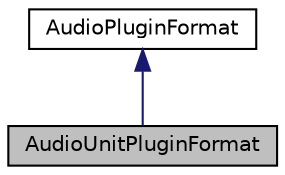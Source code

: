 digraph "AudioUnitPluginFormat"
{
  bgcolor="transparent";
  edge [fontname="Helvetica",fontsize="10",labelfontname="Helvetica",labelfontsize="10"];
  node [fontname="Helvetica",fontsize="10",shape=record];
  Node0 [label="AudioUnitPluginFormat",height=0.2,width=0.4,color="black", fillcolor="grey75", style="filled", fontcolor="black"];
  Node1 -> Node0 [dir="back",color="midnightblue",fontsize="10",style="solid",fontname="Helvetica"];
  Node1 [label="AudioPluginFormat",height=0.2,width=0.4,color="black",URL="$classAudioPluginFormat.html",tooltip="The base class for a type of plugin format, such as VST, AudioUnit, LADSPA, etc. "];
}
